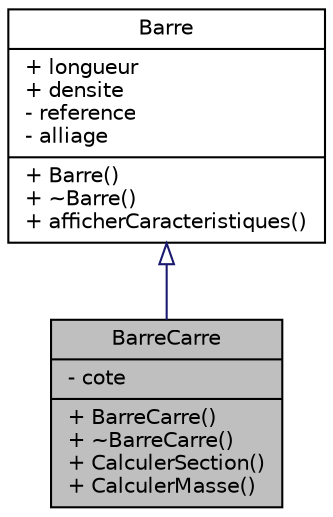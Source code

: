 digraph "BarreCarre"
{
  edge [fontname="Helvetica",fontsize="10",labelfontname="Helvetica",labelfontsize="10"];
  node [fontname="Helvetica",fontsize="10",shape=record];
  Node0 [label="{BarreCarre\n|- cote\l|+ BarreCarre()\l+ ~BarreCarre()\l+ CalculerSection()\l+ CalculerMasse()\l}",height=0.2,width=0.4,color="black", fillcolor="grey75", style="filled", fontcolor="black"];
  Node1 -> Node0 [dir="back",color="midnightblue",fontsize="10",style="solid",arrowtail="onormal"];
  Node1 [label="{Barre\n|+ longueur\l+ densite\l- reference\l- alliage\l|+ Barre()\l+ ~Barre()\l+ afficherCaracteristiques()\l}",height=0.2,width=0.4,color="black", fillcolor="white", style="filled",URL="$class_barre.html"];
}
